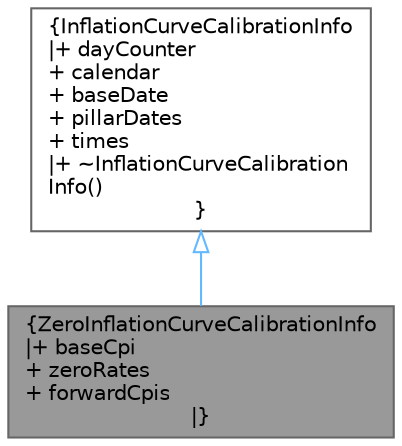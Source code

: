 digraph "ZeroInflationCurveCalibrationInfo"
{
 // INTERACTIVE_SVG=YES
 // LATEX_PDF_SIZE
  bgcolor="transparent";
  edge [fontname=Helvetica,fontsize=10,labelfontname=Helvetica,labelfontsize=10];
  node [fontname=Helvetica,fontsize=10,shape=box,height=0.2,width=0.4];
  Node1 [label="{ZeroInflationCurveCalibrationInfo\n|+ baseCpi\l+ zeroRates\l+ forwardCpis\l|}",height=0.2,width=0.4,color="gray40", fillcolor="grey60", style="filled", fontcolor="black",tooltip=" "];
  Node2 -> Node1 [dir="back",color="steelblue1",style="solid",arrowtail="onormal"];
  Node2 [label="{InflationCurveCalibrationInfo\n|+ dayCounter\l+ calendar\l+ baseDate\l+ pillarDates\l+ times\l|+ ~InflationCurveCalibration\lInfo()\l}",height=0.2,width=0.4,color="gray40", fillcolor="white", style="filled",URL="$structore_1_1data_1_1_inflation_curve_calibration_info.html",tooltip=" "];
}

